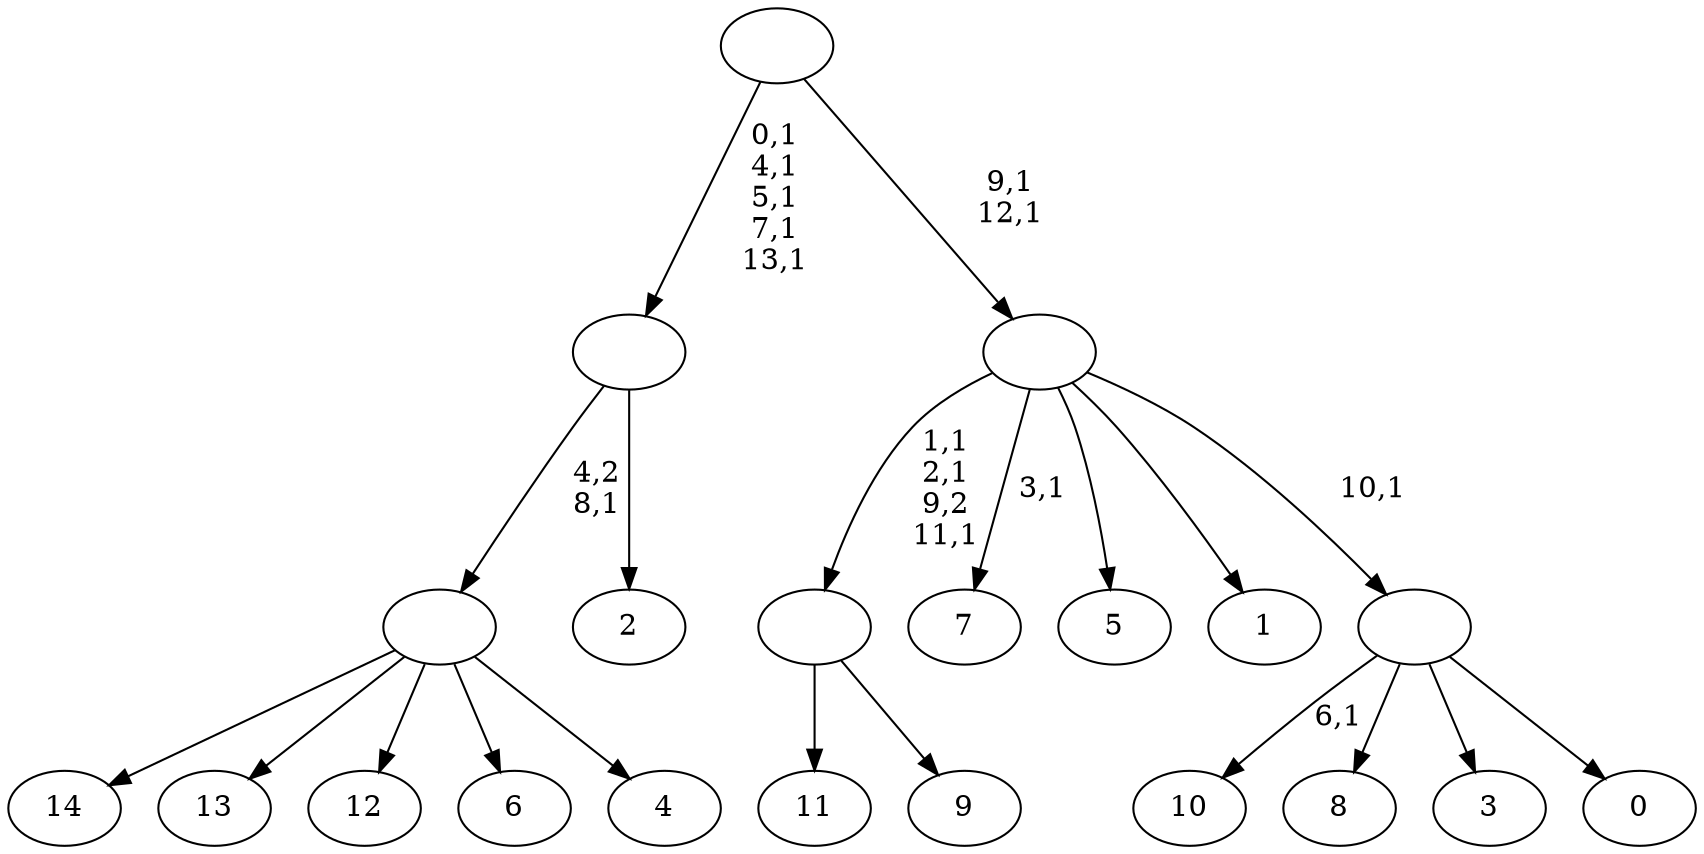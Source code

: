 digraph T {
	29 [label="14"]
	28 [label="13"]
	27 [label="12"]
	26 [label="11"]
	25 [label="10"]
	23 [label="9"]
	22 [label=""]
	19 [label="8"]
	18 [label="7"]
	16 [label="6"]
	15 [label="5"]
	14 [label="4"]
	13 [label=""]
	12 [label="3"]
	11 [label="2"]
	10 [label=""]
	5 [label="1"]
	4 [label="0"]
	3 [label=""]
	2 [label=""]
	0 [label=""]
	22 -> 26 [label=""]
	22 -> 23 [label=""]
	13 -> 29 [label=""]
	13 -> 28 [label=""]
	13 -> 27 [label=""]
	13 -> 16 [label=""]
	13 -> 14 [label=""]
	10 -> 13 [label="4,2\n8,1"]
	10 -> 11 [label=""]
	3 -> 25 [label="6,1"]
	3 -> 19 [label=""]
	3 -> 12 [label=""]
	3 -> 4 [label=""]
	2 -> 18 [label="3,1"]
	2 -> 22 [label="1,1\n2,1\n9,2\n11,1"]
	2 -> 15 [label=""]
	2 -> 5 [label=""]
	2 -> 3 [label="10,1"]
	0 -> 2 [label="9,1\n12,1"]
	0 -> 10 [label="0,1\n4,1\n5,1\n7,1\n13,1"]
}
